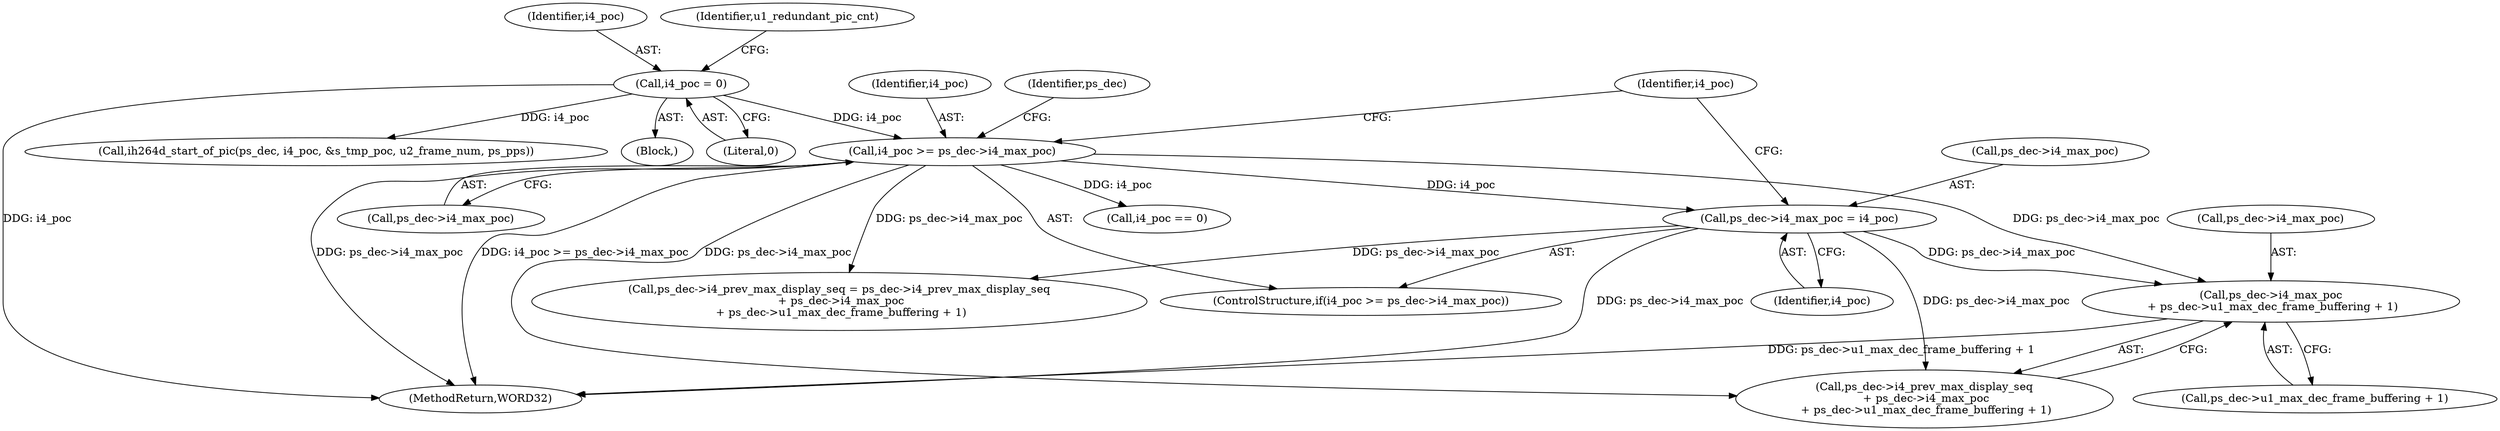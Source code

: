 digraph "0_Android_a78887bcffbc2995cf9ed72e0697acf560875e9e_2@pointer" {
"1001393" [label="(Call,ps_dec->i4_max_poc\n + ps_dec->u1_max_dec_frame_buffering + 1)"];
"1001370" [label="(Call,i4_poc >= ps_dec->i4_max_poc)"];
"1000184" [label="(Call,i4_poc = 0)"];
"1001375" [label="(Call,ps_dec->i4_max_poc = i4_poc)"];
"1001385" [label="(Call,ps_dec->i4_prev_max_display_seq = ps_dec->i4_prev_max_display_seq\n + ps_dec->i4_max_poc\n + ps_dec->u1_max_dec_frame_buffering + 1)"];
"1001377" [label="(Identifier,ps_dec)"];
"1001393" [label="(Call,ps_dec->i4_max_poc\n + ps_dec->u1_max_dec_frame_buffering + 1)"];
"1001375" [label="(Call,ps_dec->i4_max_poc = i4_poc)"];
"1001371" [label="(Identifier,i4_poc)"];
"1001389" [label="(Call,ps_dec->i4_prev_max_display_seq\n + ps_dec->i4_max_poc\n + ps_dec->u1_max_dec_frame_buffering + 1)"];
"1002570" [label="(MethodReturn,WORD32)"];
"1001381" [label="(Call,i4_poc == 0)"];
"1001369" [label="(ControlStructure,if(i4_poc >= ps_dec->i4_max_poc))"];
"1001394" [label="(Call,ps_dec->i4_max_poc)"];
"1001571" [label="(Call,ih264d_start_of_pic(ps_dec, i4_poc, &s_tmp_poc, u2_frame_num, ps_pps))"];
"1001370" [label="(Call,i4_poc >= ps_dec->i4_max_poc)"];
"1000186" [label="(Literal,0)"];
"1000185" [label="(Identifier,i4_poc)"];
"1000166" [label="(Block,)"];
"1001397" [label="(Call,ps_dec->u1_max_dec_frame_buffering + 1)"];
"1000192" [label="(Identifier,u1_redundant_pic_cnt)"];
"1000184" [label="(Call,i4_poc = 0)"];
"1001379" [label="(Identifier,i4_poc)"];
"1001372" [label="(Call,ps_dec->i4_max_poc)"];
"1001382" [label="(Identifier,i4_poc)"];
"1001376" [label="(Call,ps_dec->i4_max_poc)"];
"1001393" -> "1001389"  [label="AST: "];
"1001393" -> "1001397"  [label="CFG: "];
"1001394" -> "1001393"  [label="AST: "];
"1001397" -> "1001393"  [label="AST: "];
"1001389" -> "1001393"  [label="CFG: "];
"1001393" -> "1002570"  [label="DDG: ps_dec->u1_max_dec_frame_buffering + 1"];
"1001370" -> "1001393"  [label="DDG: ps_dec->i4_max_poc"];
"1001375" -> "1001393"  [label="DDG: ps_dec->i4_max_poc"];
"1001370" -> "1001369"  [label="AST: "];
"1001370" -> "1001372"  [label="CFG: "];
"1001371" -> "1001370"  [label="AST: "];
"1001372" -> "1001370"  [label="AST: "];
"1001377" -> "1001370"  [label="CFG: "];
"1001382" -> "1001370"  [label="CFG: "];
"1001370" -> "1002570"  [label="DDG: ps_dec->i4_max_poc"];
"1001370" -> "1002570"  [label="DDG: i4_poc >= ps_dec->i4_max_poc"];
"1000184" -> "1001370"  [label="DDG: i4_poc"];
"1001370" -> "1001375"  [label="DDG: i4_poc"];
"1001370" -> "1001381"  [label="DDG: i4_poc"];
"1001370" -> "1001385"  [label="DDG: ps_dec->i4_max_poc"];
"1001370" -> "1001389"  [label="DDG: ps_dec->i4_max_poc"];
"1000184" -> "1000166"  [label="AST: "];
"1000184" -> "1000186"  [label="CFG: "];
"1000185" -> "1000184"  [label="AST: "];
"1000186" -> "1000184"  [label="AST: "];
"1000192" -> "1000184"  [label="CFG: "];
"1000184" -> "1002570"  [label="DDG: i4_poc"];
"1000184" -> "1001571"  [label="DDG: i4_poc"];
"1001375" -> "1001369"  [label="AST: "];
"1001375" -> "1001379"  [label="CFG: "];
"1001376" -> "1001375"  [label="AST: "];
"1001379" -> "1001375"  [label="AST: "];
"1001382" -> "1001375"  [label="CFG: "];
"1001375" -> "1002570"  [label="DDG: ps_dec->i4_max_poc"];
"1001375" -> "1001385"  [label="DDG: ps_dec->i4_max_poc"];
"1001375" -> "1001389"  [label="DDG: ps_dec->i4_max_poc"];
}
